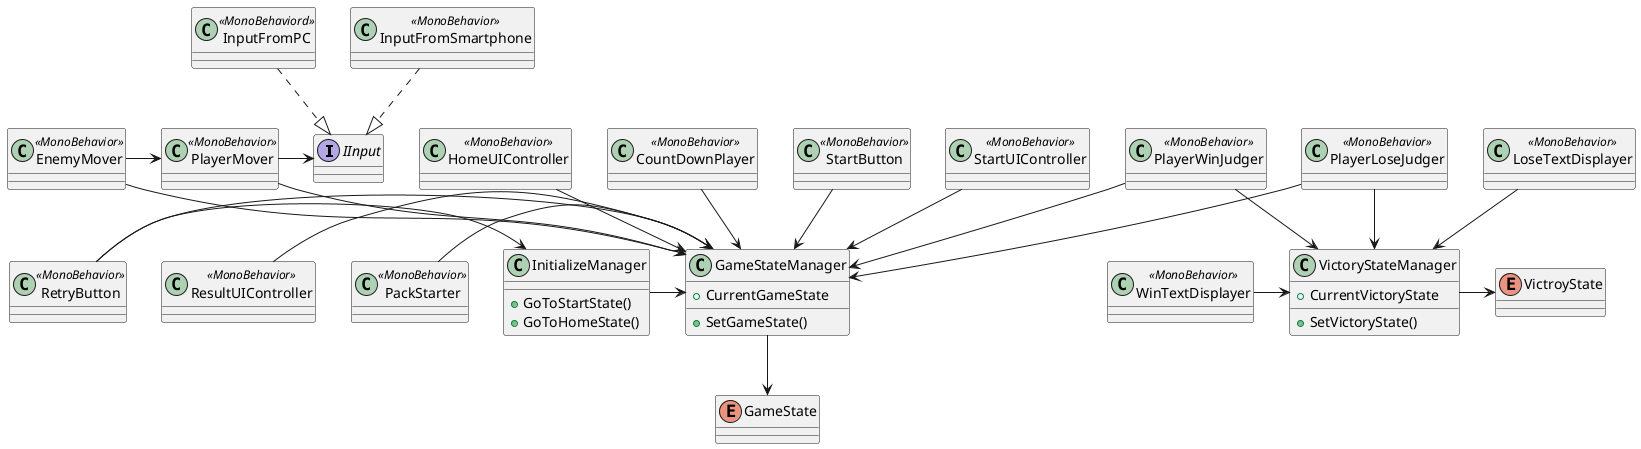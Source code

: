 @startuml ClassDiagram
interface IInput{

}

class InputFromPC<<MonoBehaviord>>

class PlayerMover<<MonoBehavior>>{
}

PlayerMover -> IInput

InputFromPC ..|> IInput

class GameStateManager{
    + CurrentGameState
    + SetGameState()
}

enum GameState

GameStateManager --> GameState

PlayerMover --> GameStateManager

class StartButton<<MonoBehavior>>

StartButton --> GameStateManager

class StartUIController<<MonoBehavior>>

StartUIController --> GameStateManager

class HomeUIController<<MonoBehavior>>

HomeUIController --> GameStateManager

class CountDownPlayer<<MonoBehavior>>

CountDownPlayer --> GameStateManager

class PackStarter<<MonoBehavior>>

PackStarter -> GameStateManager

class EnemyMover<<MonoBehavior>>

EnemyMover -> GameStateManager

EnemyMover -> PlayerMover

class PlayerWinJudger<<MonoBehavior>>
PlayerWinJudger --> GameStateManager
PlayerWinJudger --> VictoryStateManager

class PlayerLoseJudger<<MonoBehavior>>
PlayerLoseJudger --> GameStateManager
PlayerLoseJudger --> VictoryStateManager

class VictoryStateManager{
    + CurrentVictoryState
    + SetVictoryState()
}

enum VictroyState

VictoryStateManager -> VictroyState

class WinTextDisplayer<<MonoBehavior>>
WinTextDisplayer -> VictoryStateManager

class LoseTextDisplayer<<MonoBehavior>>
LoseTextDisplayer --> VictoryStateManager


class ResultUIController<<MonoBehavior>>

ResultUIController -> GameStateManager

class RetryButton<<MonoBehavior>>

RetryButton -> GameStateManager

class InitializeManager{
    + GoToStartState()
    + GoToHomeState()
}

InitializeManager -> GameStateManager

RetryButton -> InitializeManager

class InputFromSmartphone<<MonoBehavior>>

InputFromSmartphone ..|> IInput 

@enduml